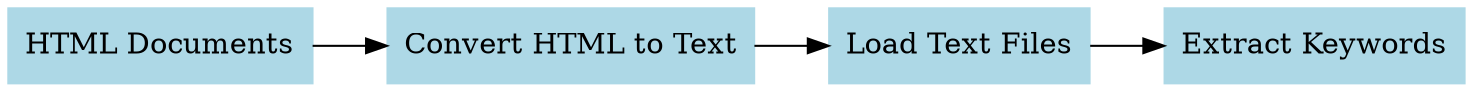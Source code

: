 digraph KeywordExtractionWorkflow {
    rankdir=LR;  // Top to Bottom layout
    node [shape=box, style=filled, color=lightblue];

    // Nodes
    A [label="HTML Documents"];
    B [label="Convert HTML to Text"];
    C [label="Load Text Files"];
    D [label="Extract Keywords"];
    
    // Edges
    A -> B -> C -> D;
}
